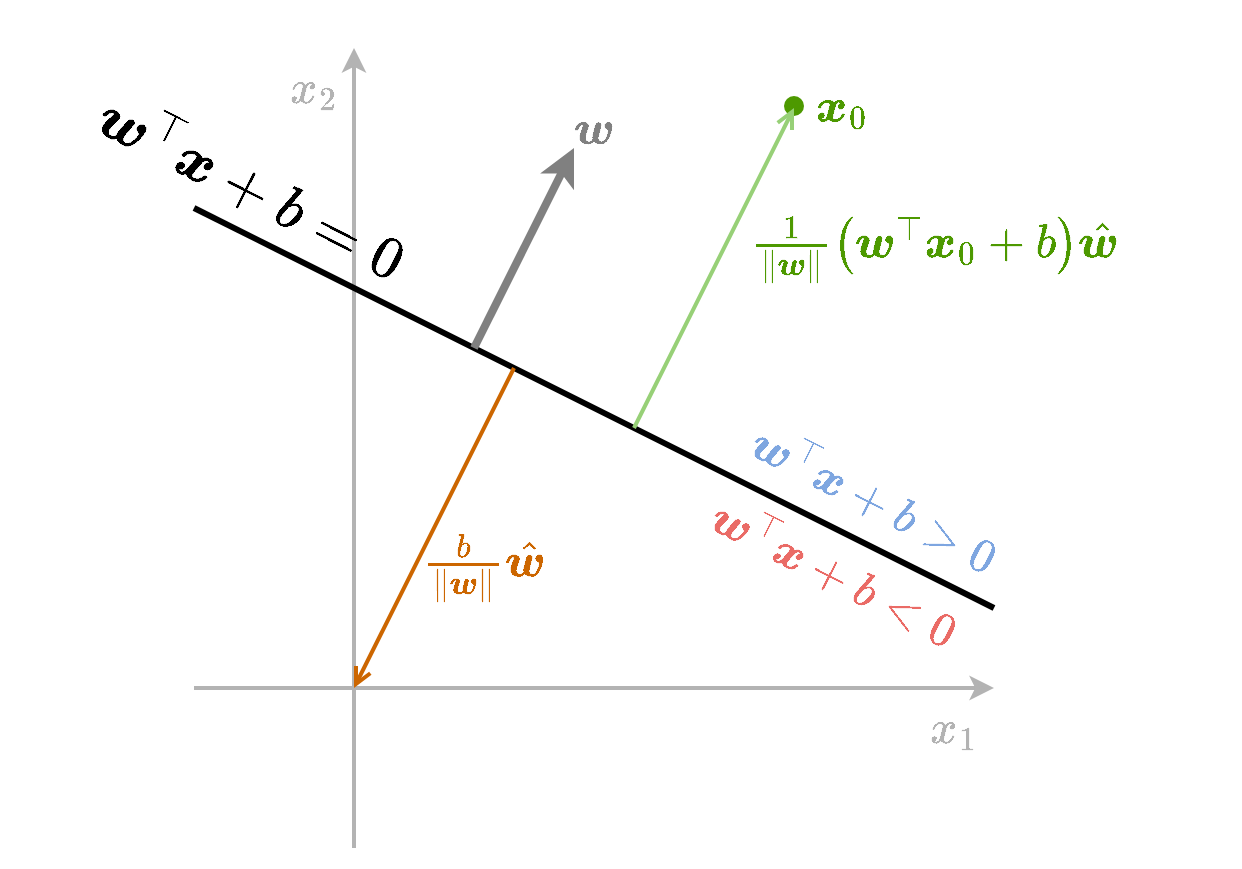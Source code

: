 <mxfile version="14.1.8" type="device"><diagram name="Copy of Page-1" id="vy64D6VUKcrfnWKQKdlw"><mxGraphModel dx="931" dy="581" grid="1" gridSize="10" guides="1" tooltips="1" connect="0" arrows="0" fold="1" page="1" pageScale="1" pageWidth="827" pageHeight="1169" math="1" shadow="0"><root><mxCell id="phH03FPOWW40TuLM1M-p-0"/><mxCell id="phH03FPOWW40TuLM1M-p-1" parent="phH03FPOWW40TuLM1M-p-0"/><mxCell id="phH03FPOWW40TuLM1M-p-2" value="" style="endArrow=classic;html=1;fontFamily=Comic Sans MS;fontSize=30;fontColor=#003366;strokeWidth=2;strokeColor=#B3B3B3;" parent="phH03FPOWW40TuLM1M-p-1" edge="1"><mxGeometry x="220" y="200" width="50" height="50" as="geometry"><mxPoint x="320" y="600" as="sourcePoint"/><mxPoint x="320" y="200" as="targetPoint"/></mxGeometry></mxCell><mxCell id="phH03FPOWW40TuLM1M-p-3" value="" style="endArrow=classic;html=1;fontFamily=Comic Sans MS;fontSize=30;fontColor=#003366;strokeWidth=2;strokeColor=#B3B3B3;" parent="phH03FPOWW40TuLM1M-p-1" edge="1"><mxGeometry x="240" y="220" width="50" height="50" as="geometry"><mxPoint x="240" y="520" as="sourcePoint"/><mxPoint x="640" y="520" as="targetPoint"/></mxGeometry></mxCell><mxCell id="phH03FPOWW40TuLM1M-p-4" value="\(x_1\)" style="text;html=1;strokeColor=none;fillColor=none;align=center;verticalAlign=middle;whiteSpace=wrap;rounded=0;fontSize=20;fontColor=#B3B3B3;" parent="phH03FPOWW40TuLM1M-p-1" vertex="1"><mxGeometry x="600" y="520" width="40" height="40" as="geometry"/></mxCell><mxCell id="phH03FPOWW40TuLM1M-p-5" value="\(x_2\)" style="text;html=1;strokeColor=none;fillColor=none;align=center;verticalAlign=middle;whiteSpace=wrap;rounded=0;fontSize=20;fontColor=#B3B3B3;" parent="phH03FPOWW40TuLM1M-p-1" vertex="1"><mxGeometry x="280" y="200" width="40" height="40" as="geometry"/></mxCell><mxCell id="phH03FPOWW40TuLM1M-p-6" value="" style="endArrow=none;html=1;strokeWidth=3;" parent="phH03FPOWW40TuLM1M-p-1" edge="1"><mxGeometry width="50" height="50" relative="1" as="geometry"><mxPoint x="640" y="480" as="sourcePoint"/><mxPoint x="240" y="280" as="targetPoint"/></mxGeometry></mxCell><mxCell id="phH03FPOWW40TuLM1M-p-8" value="" style="endArrow=open;html=1;strokeWidth=2;startArrow=none;startFill=0;endFill=0;fontColor=#CC6600;strokeColor=#CC6600;" parent="phH03FPOWW40TuLM1M-p-1" edge="1"><mxGeometry width="50" height="50" relative="1" as="geometry"><mxPoint x="400" y="360" as="sourcePoint"/><mxPoint x="320" y="520" as="targetPoint"/></mxGeometry></mxCell><mxCell id="phH03FPOWW40TuLM1M-p-10" value="&lt;font style=&quot;font-size: 20px&quot;&gt;\(\frac{b}{\lVert\boldsymbol{w}\rVert}\hat{\boldsymbol{w}}\)&lt;/font&gt;" style="text;html=1;strokeColor=none;fillColor=none;align=center;verticalAlign=middle;whiteSpace=wrap;rounded=0;fontSize=20;rotation=0;fontColor=#CC6600;" parent="phH03FPOWW40TuLM1M-p-1" vertex="1"><mxGeometry x="350" y="440" width="70" height="40" as="geometry"/></mxCell><mxCell id="u5MK9F8RfMQah-rwCol0-0" value="" style="ellipse;whiteSpace=wrap;html=1;fontSize=20;fontColor=#000000;strokeColor=none;fillColor=#4D9900;" vertex="1" parent="phH03FPOWW40TuLM1M-p-1"><mxGeometry x="535" y="224" width="10" height="10" as="geometry"/></mxCell><mxCell id="u5MK9F8RfMQah-rwCol0-1" value="&lt;font style=&quot;font-size: 20px&quot;&gt;\(\boldsymbol{x}_0\)&lt;/font&gt;" style="text;html=1;strokeColor=none;fillColor=none;align=center;verticalAlign=middle;whiteSpace=wrap;rounded=0;fontSize=20;fontColor=#4D9900;" vertex="1" parent="phH03FPOWW40TuLM1M-p-1"><mxGeometry x="550" y="219" width="29" height="20" as="geometry"/></mxCell><mxCell id="u5MK9F8RfMQah-rwCol0-3" value="" style="endArrow=open;html=1;strokeWidth=2;startArrow=none;startFill=0;endFill=0;strokeColor=#97D077;" edge="1" parent="phH03FPOWW40TuLM1M-p-1"><mxGeometry width="50" height="50" relative="1" as="geometry"><mxPoint x="460" y="390" as="sourcePoint"/><mxPoint x="540" y="230" as="targetPoint"/></mxGeometry></mxCell><mxCell id="u5MK9F8RfMQah-rwCol0-4" value="" style="endArrow=classic;html=1;strokeWidth=4;strokeColor=#808080;" edge="1" parent="phH03FPOWW40TuLM1M-p-1"><mxGeometry width="50" height="50" relative="1" as="geometry"><mxPoint x="380" y="350" as="sourcePoint"/><mxPoint x="430" y="250" as="targetPoint"/></mxGeometry></mxCell><mxCell id="u5MK9F8RfMQah-rwCol0-5" value="&lt;font style=&quot;font-size: 20px&quot;&gt;\(\boldsymbol{w}\)&lt;/font&gt;" style="text;html=1;strokeColor=none;fillColor=none;align=center;verticalAlign=middle;whiteSpace=wrap;rounded=0;fontSize=20;fontColor=#808080;" vertex="1" parent="phH03FPOWW40TuLM1M-p-1"><mxGeometry x="430" y="230" width="20" height="20" as="geometry"/></mxCell><mxCell id="u5MK9F8RfMQah-rwCol0-7" value="&lt;font&gt;\(\frac{1}{\lVert\boldsymbol{w}\rVert} \left(\boldsymbol{w}^{\top} \boldsymbol{x}_0+b\right) \hat{\boldsymbol{w}}\)&lt;/font&gt;" style="text;html=1;strokeColor=none;fillColor=none;align=center;verticalAlign=middle;whiteSpace=wrap;rounded=0;fontSize=20;rotation=0;fontColor=#4D9900;" vertex="1" parent="phH03FPOWW40TuLM1M-p-1"><mxGeometry x="510" y="280" width="200" height="40" as="geometry"/></mxCell><mxCell id="u5MK9F8RfMQah-rwCol0-8" value="&lt;span style=&quot;font-size: 25px&quot;&gt;\(\boldsymbol{w} ^{\top} \boldsymbol{x}+b=0\)&lt;/span&gt;" style="text;html=1;strokeColor=none;fillColor=none;align=center;verticalAlign=middle;whiteSpace=wrap;rounded=0;fontSize=25;rotation=27;" vertex="1" parent="phH03FPOWW40TuLM1M-p-1"><mxGeometry x="170" y="250" width="197.82" height="40" as="geometry"/></mxCell><mxCell id="u5MK9F8RfMQah-rwCol0-9" value="&lt;font color=&quot;#7ea6e0&quot;&gt;\(\boldsymbol{w}^{\top}\boldsymbol{x}+b&amp;gt;0\)&lt;/font&gt;" style="text;html=1;strokeColor=none;fillColor=none;align=center;verticalAlign=middle;whiteSpace=wrap;rounded=0;fontSize=20;rotation=27;fontColor=#EA6B66;" vertex="1" parent="phH03FPOWW40TuLM1M-p-1"><mxGeometry x="500" y="406" width="160" height="40" as="geometry"/></mxCell><mxCell id="u5MK9F8RfMQah-rwCol0-10" value="&lt;font&gt;\(\boldsymbol{w}^{\top}\boldsymbol{x}+b&amp;lt;0\)&lt;/font&gt;" style="text;html=1;strokeColor=none;fillColor=none;align=center;verticalAlign=middle;whiteSpace=wrap;rounded=0;fontSize=20;rotation=27;fontColor=#EA6B66;" vertex="1" parent="phH03FPOWW40TuLM1M-p-1"><mxGeometry x="480" y="443" width="160" height="40" as="geometry"/></mxCell></root></mxGraphModel></diagram></mxfile>